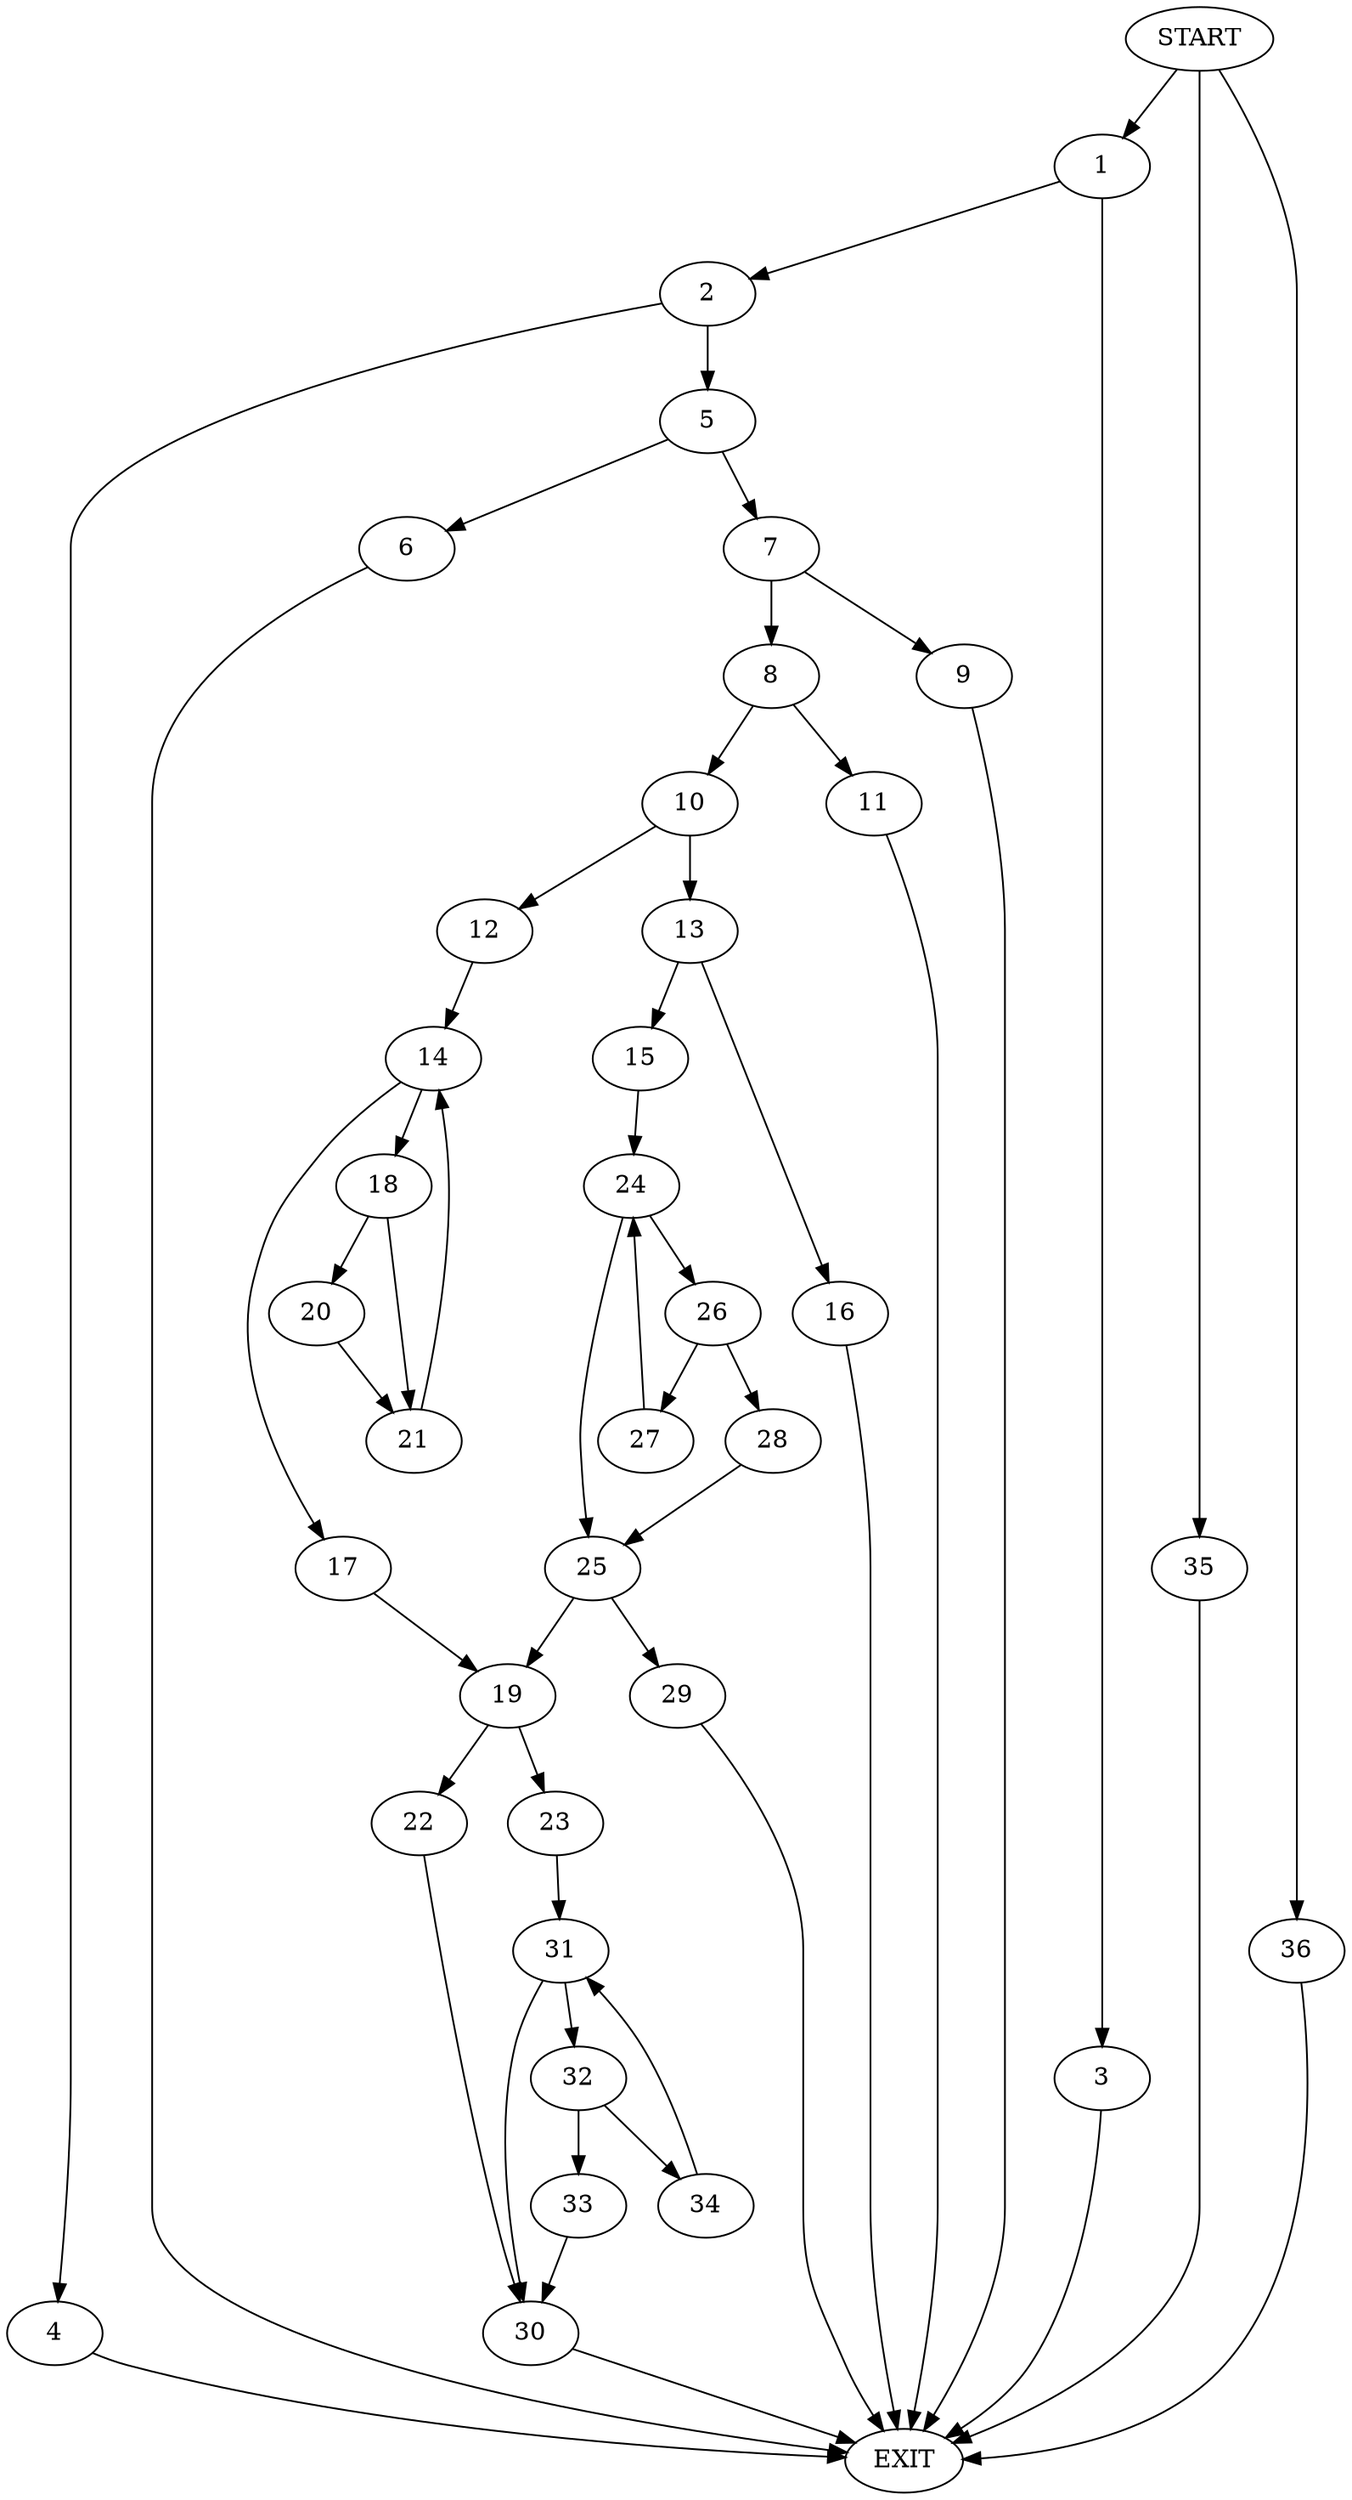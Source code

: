 digraph {
0 [label="START"]
37 [label="EXIT"]
0 -> 1
1 -> 2
1 -> 3
2 -> 4
2 -> 5
3 -> 37
5 -> 6
5 -> 7
4 -> 37
6 -> 37
7 -> 8
7 -> 9
9 -> 37
8 -> 10
8 -> 11
11 -> 37
10 -> 12
10 -> 13
12 -> 14
13 -> 15
13 -> 16
14 -> 17
14 -> 18
17 -> 19
18 -> 20
18 -> 21
20 -> 21
21 -> 14
19 -> 22
19 -> 23
16 -> 37
15 -> 24
24 -> 25
24 -> 26
26 -> 27
26 -> 28
25 -> 29
25 -> 19
27 -> 24
28 -> 25
29 -> 37
22 -> 30
23 -> 31
30 -> 37
31 -> 30
31 -> 32
32 -> 33
32 -> 34
34 -> 31
33 -> 30
0 -> 35
35 -> 37
0 -> 36
36 -> 37
}
